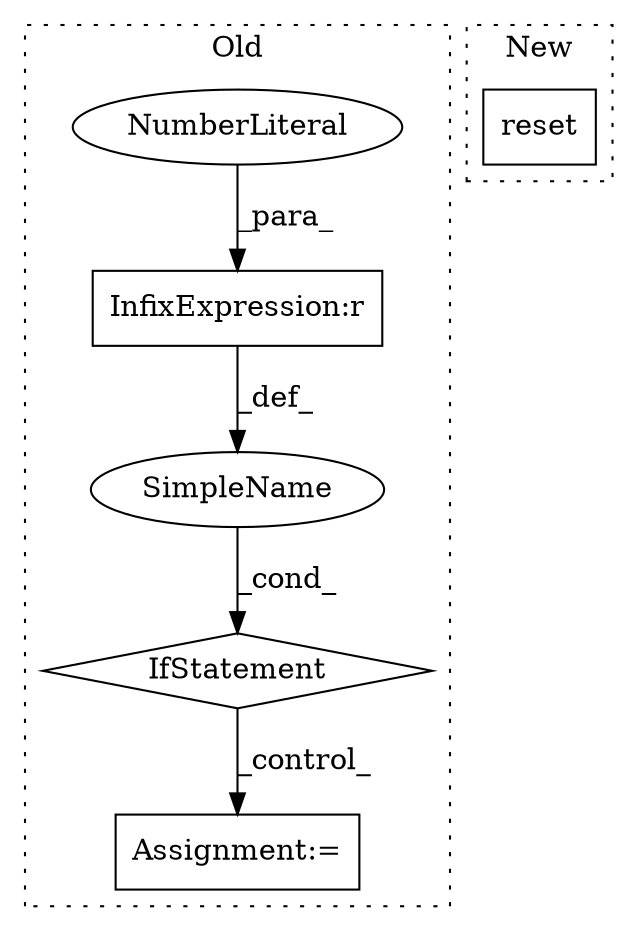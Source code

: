 digraph G {
subgraph cluster0 {
1 [label="IfStatement" a="25" s="1296,1311" l="4,2" shape="diamond"];
3 [label="Assignment:=" a="7" s="1328" l="10" shape="box"];
4 [label="SimpleName" a="42" s="" l="" shape="ellipse"];
5 [label="InfixExpression:r" a="27" s="1306" l="4" shape="box"];
6 [label="NumberLiteral" a="34" s="1310" l="1" shape="ellipse"];
label = "Old";
style="dotted";
}
subgraph cluster1 {
2 [label="reset" a="32" s="1183" l="7" shape="box"];
label = "New";
style="dotted";
}
1 -> 3 [label="_control_"];
4 -> 1 [label="_cond_"];
5 -> 4 [label="_def_"];
6 -> 5 [label="_para_"];
}